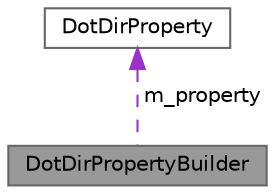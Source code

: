 digraph "DotDirPropertyBuilder"
{
 // INTERACTIVE_SVG=YES
 // LATEX_PDF_SIZE
  bgcolor="transparent";
  edge [fontname=Helvetica,fontsize=10,labelfontname=Helvetica,labelfontsize=10];
  node [fontname=Helvetica,fontsize=10,shape=box,height=0.2,width=0.4];
  Node1 [label="DotDirPropertyBuilder",height=0.2,width=0.4,color="gray40", fillcolor="grey60", style="filled", fontcolor="black",tooltip="Builder helper to create instances of the DotDirProperty struct."];
  Node2 -> Node1 [dir="back",color="darkorchid3",style="dashed",label=" m_property" ];
  Node2 [label="DotDirProperty",height=0.2,width=0.4,color="gray40", fillcolor="white", style="filled",URL="$d0/d22/struct_dot_dir_property.html",tooltip="Properties are used to format the directories in the graph distinctively."];
}
